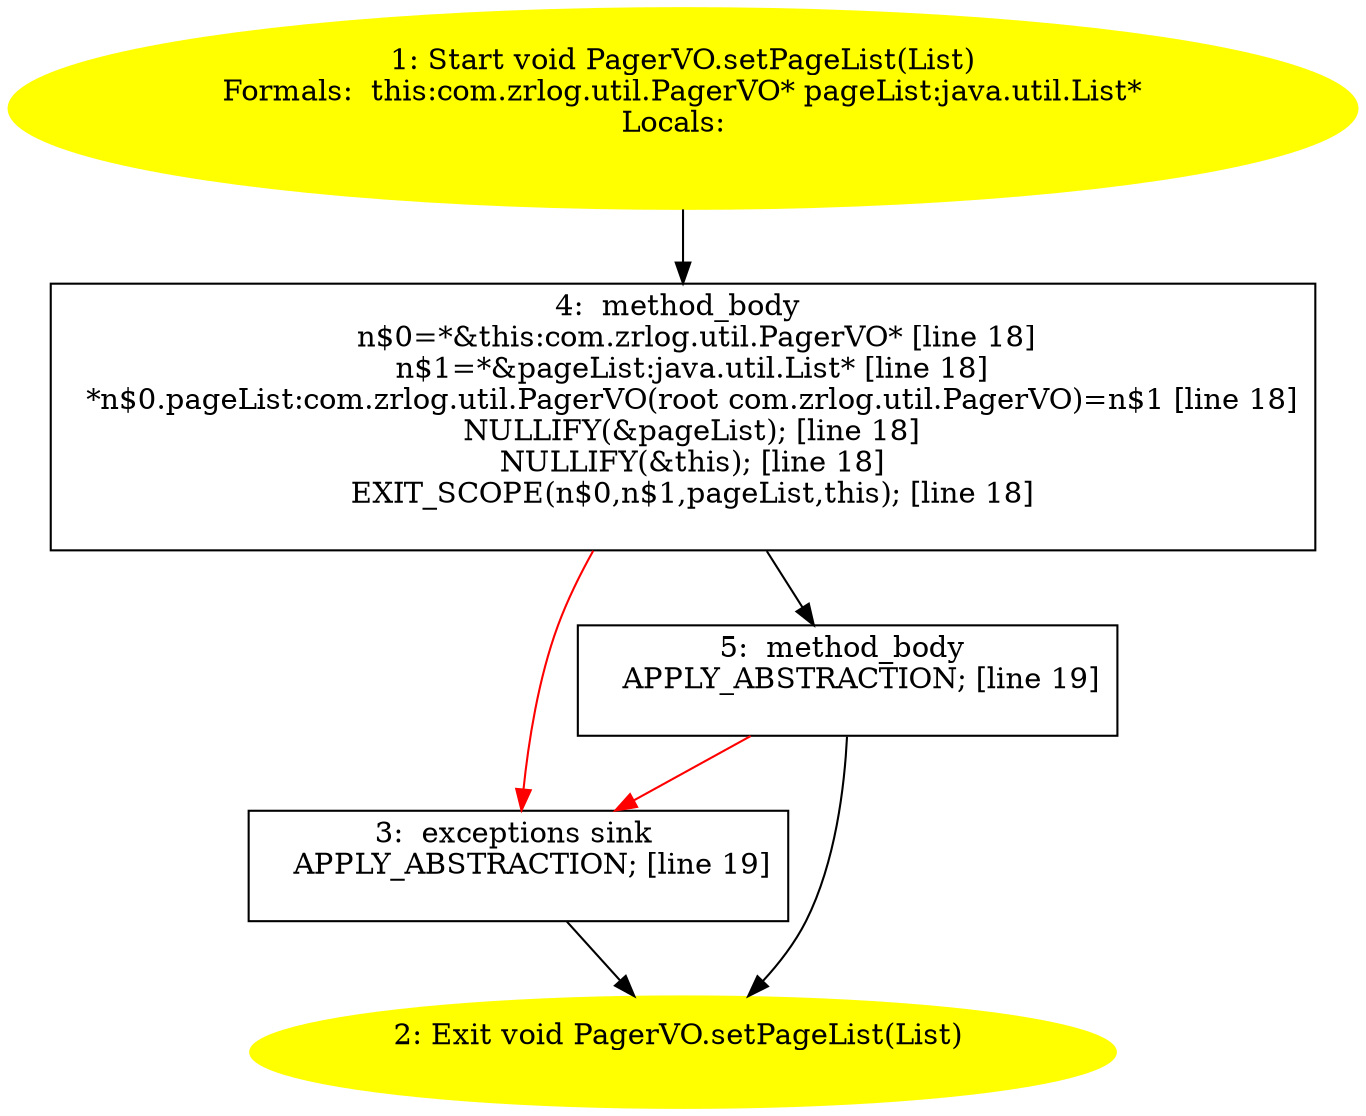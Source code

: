 /* @generated */
digraph cfg {
"com.zrlog.util.PagerVO.setPageList(java.util.List):void.8a42d42d59ca0b437b616eab9d5afbca_1" [label="1: Start void PagerVO.setPageList(List)\nFormals:  this:com.zrlog.util.PagerVO* pageList:java.util.List*\nLocals:  \n  " color=yellow style=filled]
	

	 "com.zrlog.util.PagerVO.setPageList(java.util.List):void.8a42d42d59ca0b437b616eab9d5afbca_1" -> "com.zrlog.util.PagerVO.setPageList(java.util.List):void.8a42d42d59ca0b437b616eab9d5afbca_4" ;
"com.zrlog.util.PagerVO.setPageList(java.util.List):void.8a42d42d59ca0b437b616eab9d5afbca_2" [label="2: Exit void PagerVO.setPageList(List) \n  " color=yellow style=filled]
	

"com.zrlog.util.PagerVO.setPageList(java.util.List):void.8a42d42d59ca0b437b616eab9d5afbca_3" [label="3:  exceptions sink \n   APPLY_ABSTRACTION; [line 19]\n " shape="box"]
	

	 "com.zrlog.util.PagerVO.setPageList(java.util.List):void.8a42d42d59ca0b437b616eab9d5afbca_3" -> "com.zrlog.util.PagerVO.setPageList(java.util.List):void.8a42d42d59ca0b437b616eab9d5afbca_2" ;
"com.zrlog.util.PagerVO.setPageList(java.util.List):void.8a42d42d59ca0b437b616eab9d5afbca_4" [label="4:  method_body \n   n$0=*&this:com.zrlog.util.PagerVO* [line 18]\n  n$1=*&pageList:java.util.List* [line 18]\n  *n$0.pageList:com.zrlog.util.PagerVO(root com.zrlog.util.PagerVO)=n$1 [line 18]\n  NULLIFY(&pageList); [line 18]\n  NULLIFY(&this); [line 18]\n  EXIT_SCOPE(n$0,n$1,pageList,this); [line 18]\n " shape="box"]
	

	 "com.zrlog.util.PagerVO.setPageList(java.util.List):void.8a42d42d59ca0b437b616eab9d5afbca_4" -> "com.zrlog.util.PagerVO.setPageList(java.util.List):void.8a42d42d59ca0b437b616eab9d5afbca_5" ;
	 "com.zrlog.util.PagerVO.setPageList(java.util.List):void.8a42d42d59ca0b437b616eab9d5afbca_4" -> "com.zrlog.util.PagerVO.setPageList(java.util.List):void.8a42d42d59ca0b437b616eab9d5afbca_3" [color="red" ];
"com.zrlog.util.PagerVO.setPageList(java.util.List):void.8a42d42d59ca0b437b616eab9d5afbca_5" [label="5:  method_body \n   APPLY_ABSTRACTION; [line 19]\n " shape="box"]
	

	 "com.zrlog.util.PagerVO.setPageList(java.util.List):void.8a42d42d59ca0b437b616eab9d5afbca_5" -> "com.zrlog.util.PagerVO.setPageList(java.util.List):void.8a42d42d59ca0b437b616eab9d5afbca_2" ;
	 "com.zrlog.util.PagerVO.setPageList(java.util.List):void.8a42d42d59ca0b437b616eab9d5afbca_5" -> "com.zrlog.util.PagerVO.setPageList(java.util.List):void.8a42d42d59ca0b437b616eab9d5afbca_3" [color="red" ];
}
